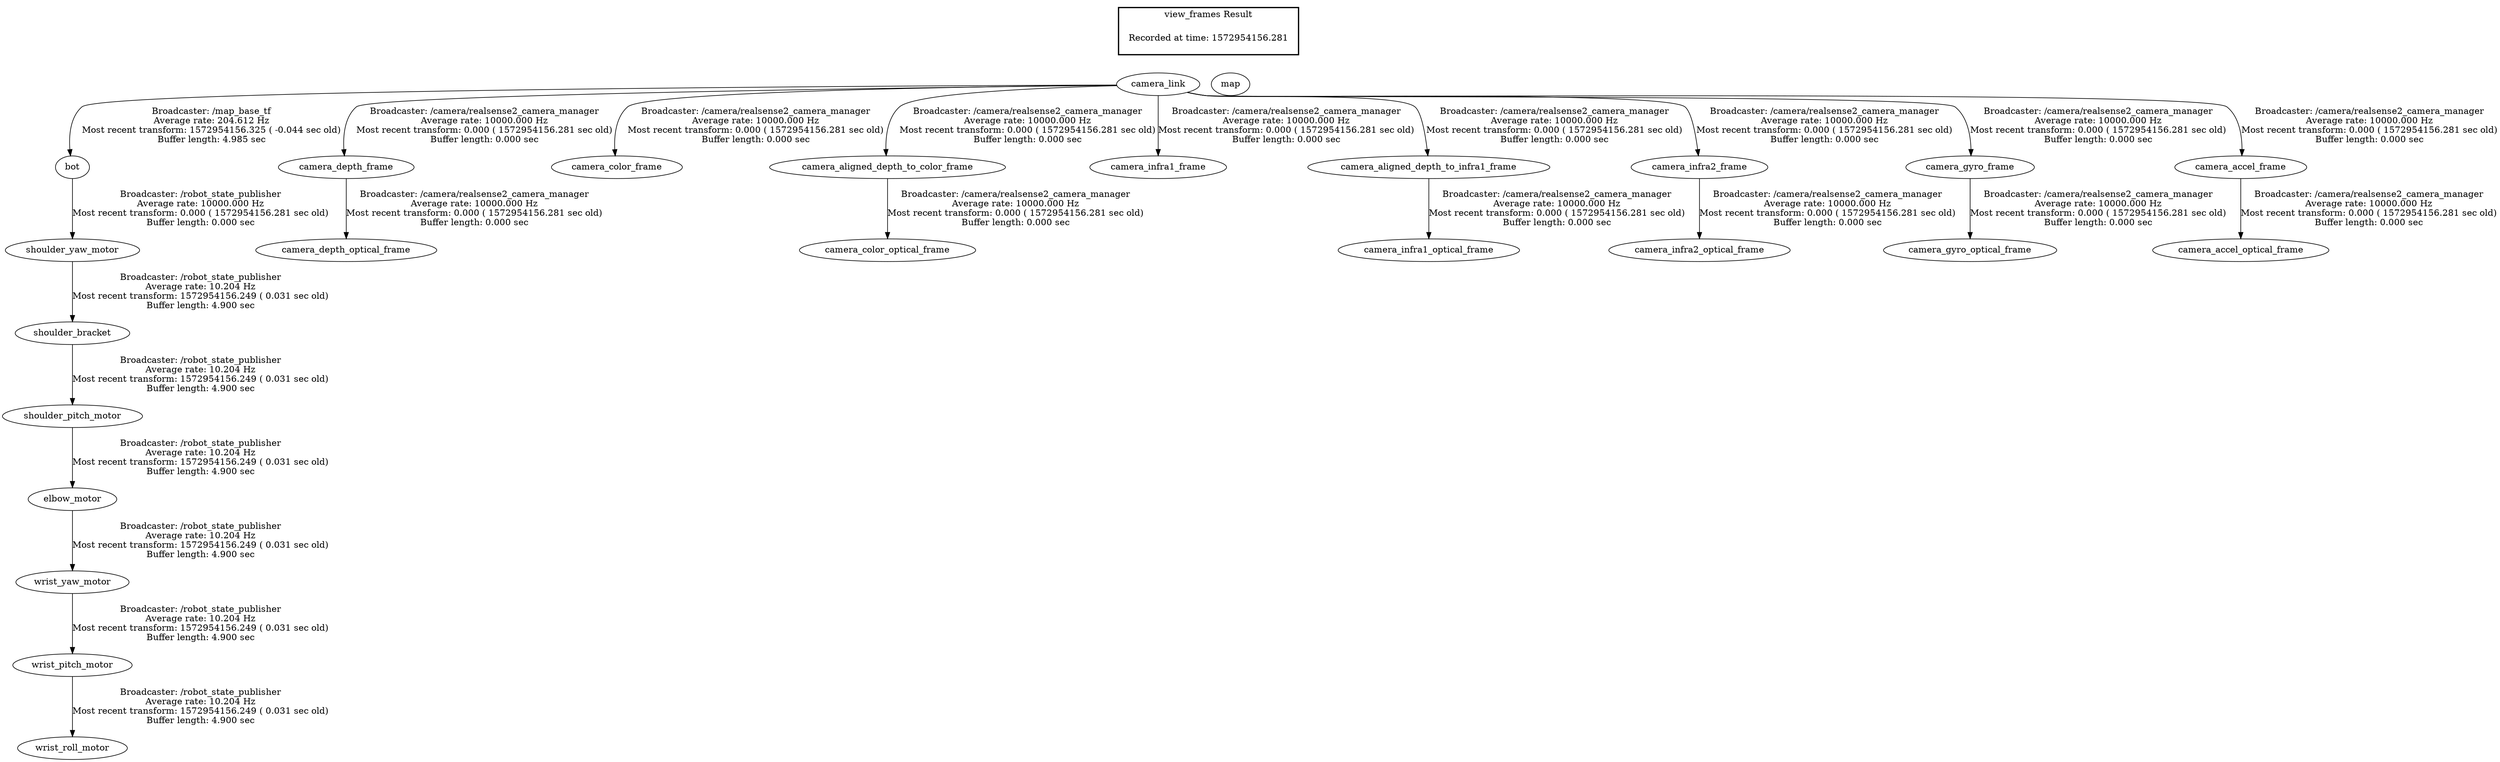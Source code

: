 digraph G {
"bot" -> "shoulder_yaw_motor"[label="Broadcaster: /robot_state_publisher\nAverage rate: 10000.000 Hz\nMost recent transform: 0.000 ( 1572954156.281 sec old)\nBuffer length: 0.000 sec\n"];
"camera_link" -> "bot"[label="Broadcaster: /map_base_tf\nAverage rate: 204.612 Hz\nMost recent transform: 1572954156.325 ( -0.044 sec old)\nBuffer length: 4.985 sec\n"];
"camera_link" -> "camera_depth_frame"[label="Broadcaster: /camera/realsense2_camera_manager\nAverage rate: 10000.000 Hz\nMost recent transform: 0.000 ( 1572954156.281 sec old)\nBuffer length: 0.000 sec\n"];
"camera_depth_frame" -> "camera_depth_optical_frame"[label="Broadcaster: /camera/realsense2_camera_manager\nAverage rate: 10000.000 Hz\nMost recent transform: 0.000 ( 1572954156.281 sec old)\nBuffer length: 0.000 sec\n"];
"camera_link" -> "camera_color_frame"[label="Broadcaster: /camera/realsense2_camera_manager\nAverage rate: 10000.000 Hz\nMost recent transform: 0.000 ( 1572954156.281 sec old)\nBuffer length: 0.000 sec\n"];
"camera_aligned_depth_to_color_frame" -> "camera_color_optical_frame"[label="Broadcaster: /camera/realsense2_camera_manager\nAverage rate: 10000.000 Hz\nMost recent transform: 0.000 ( 1572954156.281 sec old)\nBuffer length: 0.000 sec\n"];
"camera_link" -> "camera_aligned_depth_to_color_frame"[label="Broadcaster: /camera/realsense2_camera_manager\nAverage rate: 10000.000 Hz\nMost recent transform: 0.000 ( 1572954156.281 sec old)\nBuffer length: 0.000 sec\n"];
"camera_link" -> "camera_infra1_frame"[label="Broadcaster: /camera/realsense2_camera_manager\nAverage rate: 10000.000 Hz\nMost recent transform: 0.000 ( 1572954156.281 sec old)\nBuffer length: 0.000 sec\n"];
"camera_aligned_depth_to_infra1_frame" -> "camera_infra1_optical_frame"[label="Broadcaster: /camera/realsense2_camera_manager\nAverage rate: 10000.000 Hz\nMost recent transform: 0.000 ( 1572954156.281 sec old)\nBuffer length: 0.000 sec\n"];
"camera_link" -> "camera_aligned_depth_to_infra1_frame"[label="Broadcaster: /camera/realsense2_camera_manager\nAverage rate: 10000.000 Hz\nMost recent transform: 0.000 ( 1572954156.281 sec old)\nBuffer length: 0.000 sec\n"];
"camera_link" -> "camera_infra2_frame"[label="Broadcaster: /camera/realsense2_camera_manager\nAverage rate: 10000.000 Hz\nMost recent transform: 0.000 ( 1572954156.281 sec old)\nBuffer length: 0.000 sec\n"];
"camera_infra2_frame" -> "camera_infra2_optical_frame"[label="Broadcaster: /camera/realsense2_camera_manager\nAverage rate: 10000.000 Hz\nMost recent transform: 0.000 ( 1572954156.281 sec old)\nBuffer length: 0.000 sec\n"];
"camera_link" -> "camera_gyro_frame"[label="Broadcaster: /camera/realsense2_camera_manager\nAverage rate: 10000.000 Hz\nMost recent transform: 0.000 ( 1572954156.281 sec old)\nBuffer length: 0.000 sec\n"];
"camera_gyro_frame" -> "camera_gyro_optical_frame"[label="Broadcaster: /camera/realsense2_camera_manager\nAverage rate: 10000.000 Hz\nMost recent transform: 0.000 ( 1572954156.281 sec old)\nBuffer length: 0.000 sec\n"];
"camera_link" -> "camera_accel_frame"[label="Broadcaster: /camera/realsense2_camera_manager\nAverage rate: 10000.000 Hz\nMost recent transform: 0.000 ( 1572954156.281 sec old)\nBuffer length: 0.000 sec\n"];
"camera_accel_frame" -> "camera_accel_optical_frame"[label="Broadcaster: /camera/realsense2_camera_manager\nAverage rate: 10000.000 Hz\nMost recent transform: 0.000 ( 1572954156.281 sec old)\nBuffer length: 0.000 sec\n"];
"shoulder_pitch_motor" -> "elbow_motor"[label="Broadcaster: /robot_state_publisher\nAverage rate: 10.204 Hz\nMost recent transform: 1572954156.249 ( 0.031 sec old)\nBuffer length: 4.900 sec\n"];
"shoulder_bracket" -> "shoulder_pitch_motor"[label="Broadcaster: /robot_state_publisher\nAverage rate: 10.204 Hz\nMost recent transform: 1572954156.249 ( 0.031 sec old)\nBuffer length: 4.900 sec\n"];
"shoulder_yaw_motor" -> "shoulder_bracket"[label="Broadcaster: /robot_state_publisher\nAverage rate: 10.204 Hz\nMost recent transform: 1572954156.249 ( 0.031 sec old)\nBuffer length: 4.900 sec\n"];
"wrist_yaw_motor" -> "wrist_pitch_motor"[label="Broadcaster: /robot_state_publisher\nAverage rate: 10.204 Hz\nMost recent transform: 1572954156.249 ( 0.031 sec old)\nBuffer length: 4.900 sec\n"];
"elbow_motor" -> "wrist_yaw_motor"[label="Broadcaster: /robot_state_publisher\nAverage rate: 10.204 Hz\nMost recent transform: 1572954156.249 ( 0.031 sec old)\nBuffer length: 4.900 sec\n"];
"wrist_pitch_motor" -> "wrist_roll_motor"[label="Broadcaster: /robot_state_publisher\nAverage rate: 10.204 Hz\nMost recent transform: 1572954156.249 ( 0.031 sec old)\nBuffer length: 4.900 sec\n"];
edge [style=invis];
 subgraph cluster_legend { style=bold; color=black; label ="view_frames Result";
"Recorded at time: 1572954156.281"[ shape=plaintext ] ;
 }->"camera_link";
edge [style=invis];
 subgraph cluster_legend { style=bold; color=black; label ="view_frames Result";
"Recorded at time: 1572954156.281"[ shape=plaintext ] ;
 }->"map";
}